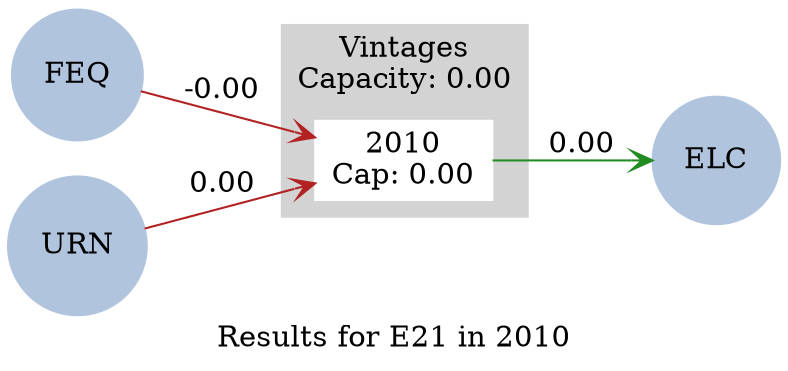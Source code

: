 strict digraph model {
	label = "Results for E21 in 2010" ;

	compound    = "True" ;
	concentrate = "True";
	rankdir     = "LR" ;
	splines     = "False" ;

	node [ style="filled" ] ;
	edge [ arrowhead="vee" ] ;

	subgraph cluster_vintages {
		label = "Vintages\nCapacity: 0.00" ;

		href  = "results2010.svg" ;
		style = "filled"
		color = "lightgrey"

		node [ color="white", shape="box" ] ;

		"2010" [ href="results_E21_p2010v2010_segments.svg", label="2010\nCap: 0.00" ] ;
	}

	subgraph energy_carriers {
		node [
		  color     = "lightsteelblue",
		  fontcolor = "black",
		  shape     = "circle"
		] ;

		"ELC" [ href="../commodities/rc_ELC_2010.svg" ] ;
		"FEQ" [ href="../commodities/rc_FEQ_2010.svg" ] ;
		"URN" [ href="../commodities/rc_URN_2010.svg" ] ;
	}

	subgraph inputs {
		edge [ color="firebrick" ] ;

		"FEQ" -> "2010" [ label="-0.00" ] ;
		"URN" -> "2010" [ label="0.00" ] ;
	}

	subgraph outputs {
		edge [ color="forestgreen" ] ;

		"2010" -> "ELC" [ label="-0.00" ] ;
		"2010" -> "ELC" [ label="0.00" ] ;
	}
}
